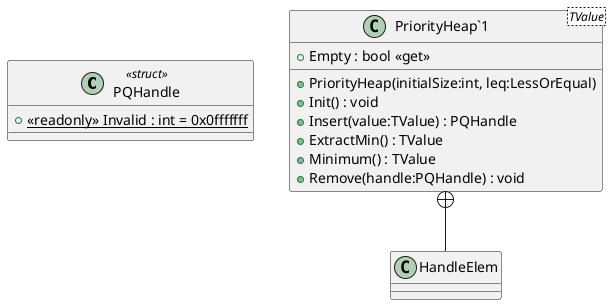 @startuml
class PQHandle <<struct>> {
    + {static} <<readonly>> Invalid : int = 0x0fffffff
}
class "PriorityHeap`1"<TValue> {
    + Empty : bool <<get>>
    + PriorityHeap(initialSize:int, leq:LessOrEqual)
    + Init() : void
    + Insert(value:TValue) : PQHandle
    + ExtractMin() : TValue
    + Minimum() : TValue
    + Remove(handle:PQHandle) : void
}
class HandleElem {
}
"PriorityHeap`1" +-- HandleElem
@enduml
